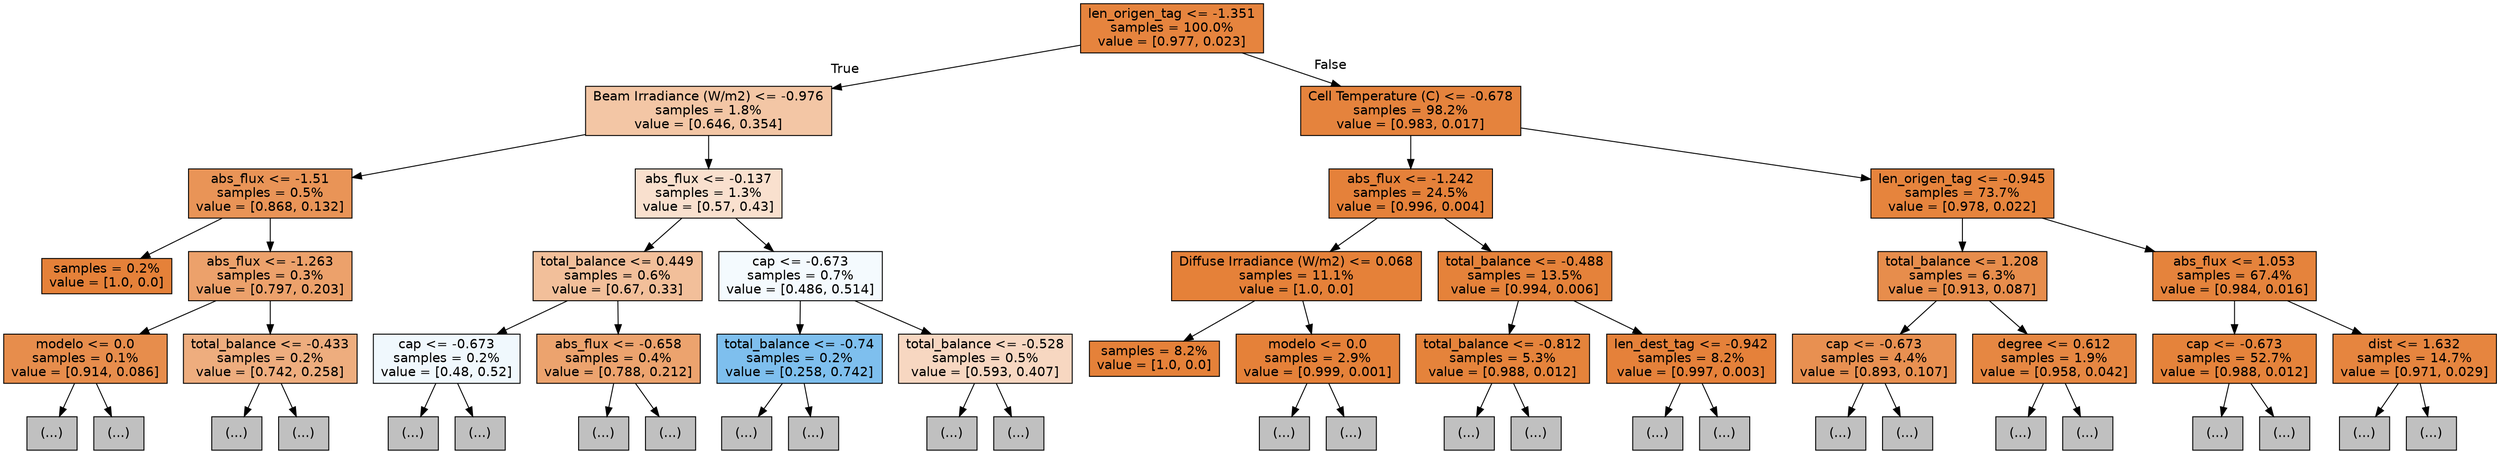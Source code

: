 digraph Tree {
node [shape=box, style="filled", color="black", fontname="helvetica"] ;
edge [fontname="helvetica"] ;
0 [label="len_origen_tag <= -1.351\nsamples = 100.0%\nvalue = [0.977, 0.023]", fillcolor="#e6843e"] ;
1 [label="Beam Irradiance (W/m2) <= -0.976\nsamples = 1.8%\nvalue = [0.646, 0.354]", fillcolor="#f3c6a5"] ;
0 -> 1 [labeldistance=2.5, labelangle=45, headlabel="True"] ;
2 [label="abs_flux <= -1.51\nsamples = 0.5%\nvalue = [0.868, 0.132]", fillcolor="#e99457"] ;
1 -> 2 ;
3 [label="samples = 0.2%\nvalue = [1.0, 0.0]", fillcolor="#e58139"] ;
2 -> 3 ;
4 [label="abs_flux <= -1.263\nsamples = 0.3%\nvalue = [0.797, 0.203]", fillcolor="#eca16b"] ;
2 -> 4 ;
5 [label="modelo <= 0.0\nsamples = 0.1%\nvalue = [0.914, 0.086]", fillcolor="#e78d4c"] ;
4 -> 5 ;
6 [label="(...)", fillcolor="#C0C0C0"] ;
5 -> 6 ;
127 [label="(...)", fillcolor="#C0C0C0"] ;
5 -> 127 ;
186 [label="total_balance <= -0.433\nsamples = 0.2%\nvalue = [0.742, 0.258]", fillcolor="#eead7e"] ;
4 -> 186 ;
187 [label="(...)", fillcolor="#C0C0C0"] ;
186 -> 187 ;
366 [label="(...)", fillcolor="#C0C0C0"] ;
186 -> 366 ;
883 [label="abs_flux <= -0.137\nsamples = 1.3%\nvalue = [0.57, 0.43]", fillcolor="#f9e0ce"] ;
1 -> 883 ;
884 [label="total_balance <= 0.449\nsamples = 0.6%\nvalue = [0.67, 0.33]", fillcolor="#f2bf9a"] ;
883 -> 884 ;
885 [label="cap <= -0.673\nsamples = 0.2%\nvalue = [0.48, 0.52]", fillcolor="#f0f8fd"] ;
884 -> 885 ;
886 [label="(...)", fillcolor="#C0C0C0"] ;
885 -> 886 ;
1195 [label="(...)", fillcolor="#C0C0C0"] ;
885 -> 1195 ;
1560 [label="abs_flux <= -0.658\nsamples = 0.4%\nvalue = [0.788, 0.212]", fillcolor="#eca36e"] ;
884 -> 1560 ;
1561 [label="(...)", fillcolor="#C0C0C0"] ;
1560 -> 1561 ;
1930 [label="(...)", fillcolor="#C0C0C0"] ;
1560 -> 1930 ;
3355 [label="cap <= -0.673\nsamples = 0.7%\nvalue = [0.486, 0.514]", fillcolor="#f4fafe"] ;
883 -> 3355 ;
3356 [label="total_balance <= -0.74\nsamples = 0.2%\nvalue = [0.258, 0.742]", fillcolor="#7ebfee"] ;
3355 -> 3356 ;
3357 [label="(...)", fillcolor="#C0C0C0"] ;
3356 -> 3357 ;
3364 [label="(...)", fillcolor="#C0C0C0"] ;
3356 -> 3364 ;
4217 [label="total_balance <= -0.528\nsamples = 0.5%\nvalue = [0.593, 0.407]", fillcolor="#f7d7c1"] ;
3355 -> 4217 ;
4218 [label="(...)", fillcolor="#C0C0C0"] ;
4217 -> 4218 ;
4219 [label="(...)", fillcolor="#C0C0C0"] ;
4217 -> 4219 ;
6406 [label="Cell Temperature (C) <= -0.678\nsamples = 98.2%\nvalue = [0.983, 0.017]", fillcolor="#e5833d"] ;
0 -> 6406 [labeldistance=2.5, labelangle=-45, headlabel="False"] ;
6407 [label="abs_flux <= -1.242\nsamples = 24.5%\nvalue = [0.996, 0.004]", fillcolor="#e5813a"] ;
6406 -> 6407 ;
6408 [label="Diffuse Irradiance (W/m2) <= 0.068\nsamples = 11.1%\nvalue = [1.0, 0.0]", fillcolor="#e58139"] ;
6407 -> 6408 ;
6409 [label="samples = 8.2%\nvalue = [1.0, 0.0]", fillcolor="#e58139"] ;
6408 -> 6409 ;
6410 [label="modelo <= 0.0\nsamples = 2.9%\nvalue = [0.999, 0.001]", fillcolor="#e58139"] ;
6408 -> 6410 ;
6411 [label="(...)", fillcolor="#C0C0C0"] ;
6410 -> 6411 ;
6526 [label="(...)", fillcolor="#C0C0C0"] ;
6410 -> 6526 ;
6545 [label="total_balance <= -0.488\nsamples = 13.5%\nvalue = [0.994, 0.006]", fillcolor="#e5823a"] ;
6407 -> 6545 ;
6546 [label="total_balance <= -0.812\nsamples = 5.3%\nvalue = [0.988, 0.012]", fillcolor="#e5833b"] ;
6545 -> 6546 ;
6547 [label="(...)", fillcolor="#C0C0C0"] ;
6546 -> 6547 ;
7500 [label="(...)", fillcolor="#C0C0C0"] ;
6546 -> 7500 ;
7853 [label="len_dest_tag <= -0.942\nsamples = 8.2%\nvalue = [0.997, 0.003]", fillcolor="#e5813a"] ;
6545 -> 7853 ;
7854 [label="(...)", fillcolor="#C0C0C0"] ;
7853 -> 7854 ;
8389 [label="(...)", fillcolor="#C0C0C0"] ;
7853 -> 8389 ;
8860 [label="len_origen_tag <= -0.945\nsamples = 73.7%\nvalue = [0.978, 0.022]", fillcolor="#e6843d"] ;
6406 -> 8860 ;
8861 [label="total_balance <= 1.208\nsamples = 6.3%\nvalue = [0.913, 0.087]", fillcolor="#e78d4c"] ;
8860 -> 8861 ;
8862 [label="cap <= -0.673\nsamples = 4.4%\nvalue = [0.893, 0.107]", fillcolor="#e89051"] ;
8861 -> 8862 ;
8863 [label="(...)", fillcolor="#C0C0C0"] ;
8862 -> 8863 ;
12806 [label="(...)", fillcolor="#C0C0C0"] ;
8862 -> 12806 ;
18349 [label="degree <= 0.612\nsamples = 1.9%\nvalue = [0.958, 0.042]", fillcolor="#e68742"] ;
8861 -> 18349 ;
18350 [label="(...)", fillcolor="#C0C0C0"] ;
18349 -> 18350 ;
19203 [label="(...)", fillcolor="#C0C0C0"] ;
18349 -> 19203 ;
20936 [label="abs_flux <= 1.053\nsamples = 67.4%\nvalue = [0.984, 0.016]", fillcolor="#e5833c"] ;
8860 -> 20936 ;
20937 [label="cap <= -0.673\nsamples = 52.7%\nvalue = [0.988, 0.012]", fillcolor="#e5833b"] ;
20936 -> 20937 ;
20938 [label="(...)", fillcolor="#C0C0C0"] ;
20937 -> 20938 ;
31493 [label="(...)", fillcolor="#C0C0C0"] ;
20937 -> 31493 ;
36232 [label="dist <= 1.632\nsamples = 14.7%\nvalue = [0.971, 0.029]", fillcolor="#e6853f"] ;
20936 -> 36232 ;
36233 [label="(...)", fillcolor="#C0C0C0"] ;
36232 -> 36233 ;
43232 [label="(...)", fillcolor="#C0C0C0"] ;
36232 -> 43232 ;
}
